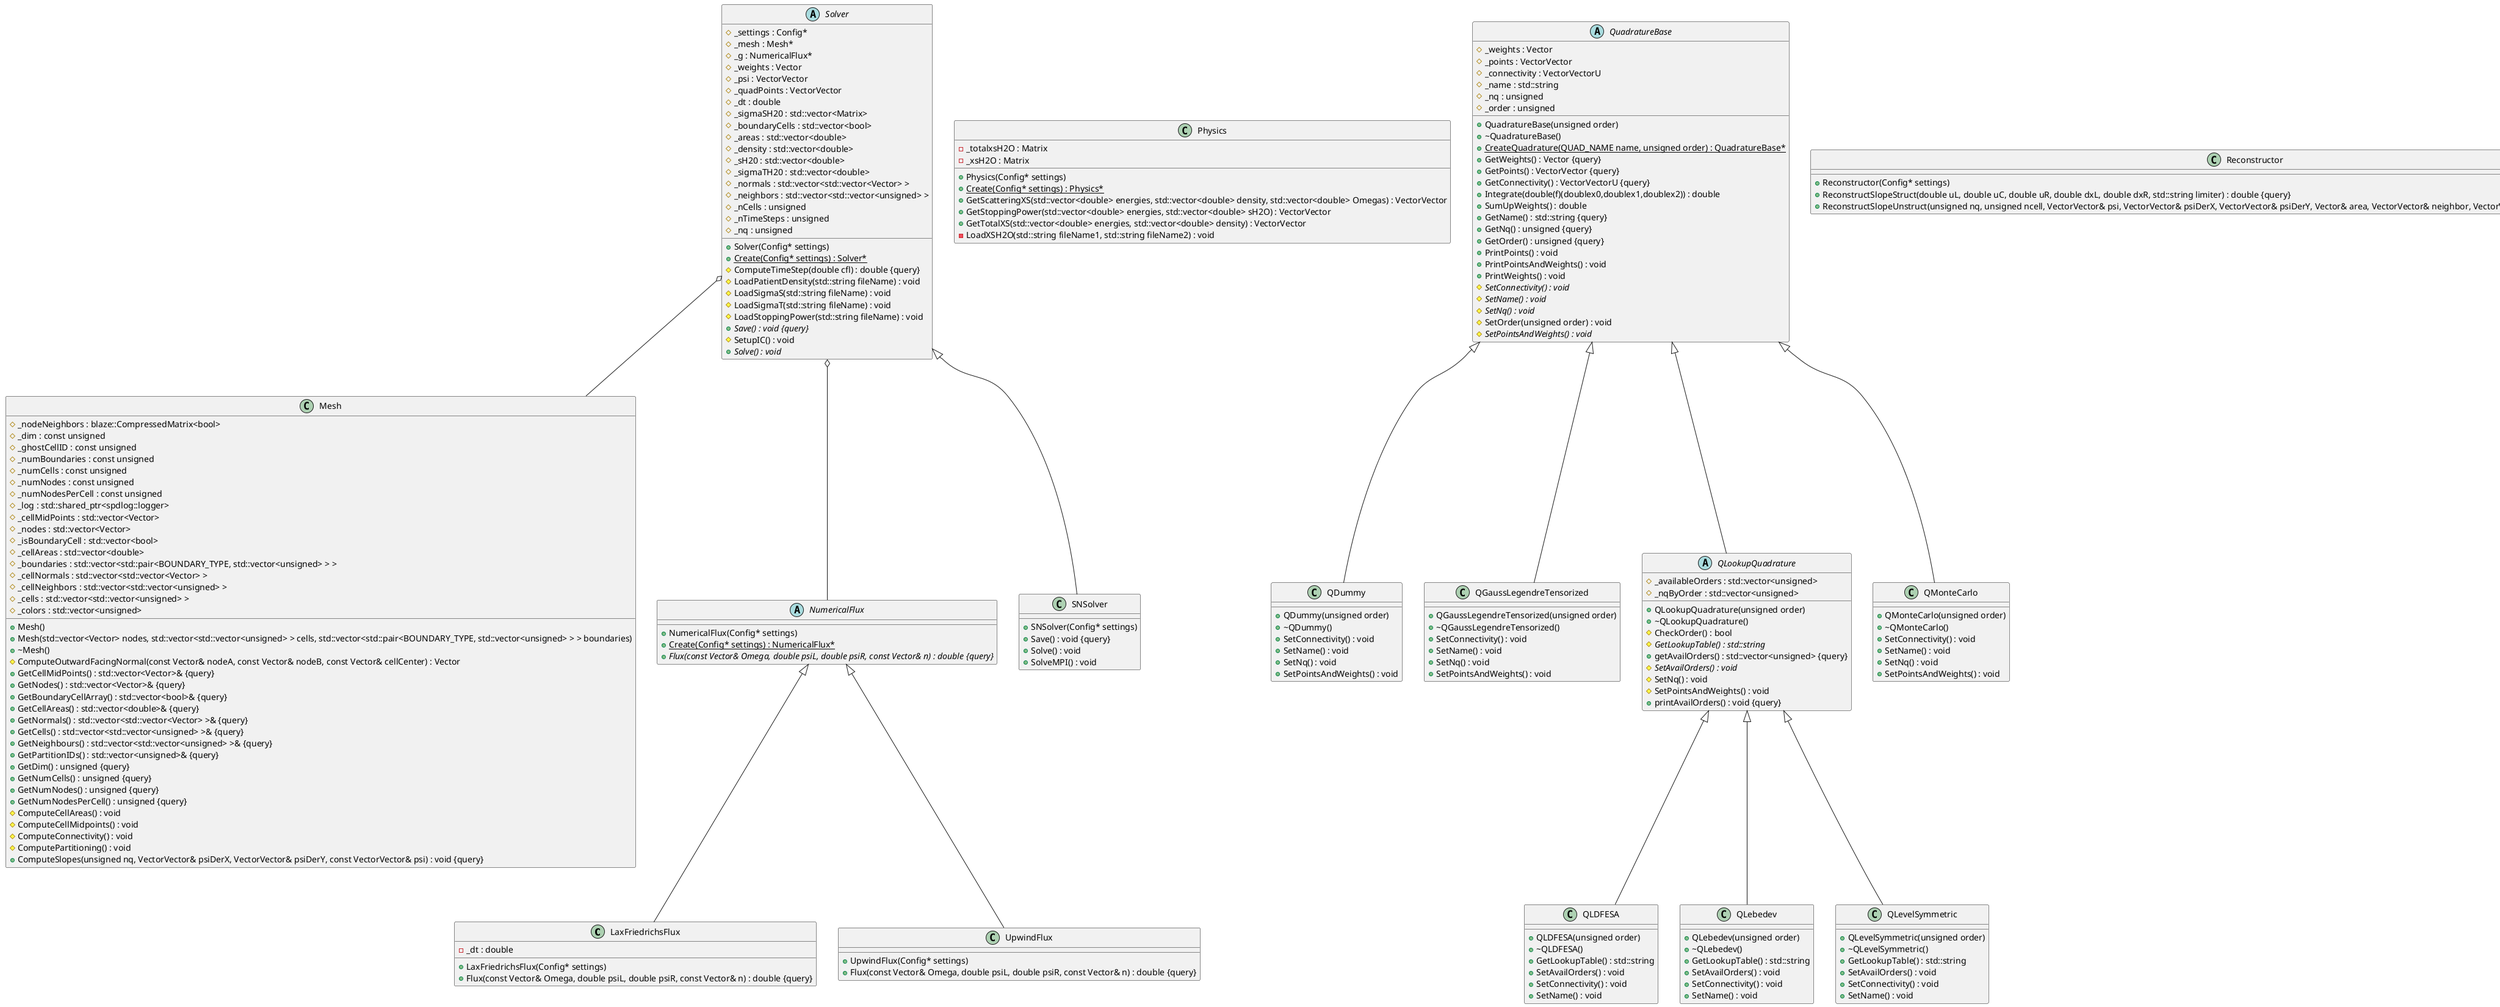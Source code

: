 @startuml





/' Objects '/

class LaxFriedrichsFlux {
	+LaxFriedrichsFlux(Config* settings)
	+Flux(const Vector& Omega, double psiL, double psiR, const Vector& n) : double {query}
	-_dt : double
}


class Mesh {
	+Mesh()
	+Mesh(std::vector<Vector> nodes, std::vector<std::vector<unsigned> > cells, std::vector<std::pair<BOUNDARY_TYPE, std::vector<unsigned> > > boundaries)
	+~Mesh()
	#ComputeOutwardFacingNormal(const Vector& nodeA, const Vector& nodeB, const Vector& cellCenter) : Vector
	#_nodeNeighbors : blaze::CompressedMatrix<bool>
	#_dim : const unsigned
	#_ghostCellID : const unsigned
	#_numBoundaries : const unsigned
	#_numCells : const unsigned
	#_numNodes : const unsigned
	#_numNodesPerCell : const unsigned
	#_log : std::shared_ptr<spdlog::logger>
	#_cellMidPoints : std::vector<Vector>
	#_nodes : std::vector<Vector>
	+GetCellMidPoints() : std::vector<Vector>& {query}
	+GetNodes() : std::vector<Vector>& {query}
	#_isBoundaryCell : std::vector<bool>
	+GetBoundaryCellArray() : std::vector<bool>& {query}
	#_cellAreas : std::vector<double>
	+GetCellAreas() : std::vector<double>& {query}
	#_boundaries : std::vector<std::pair<BOUNDARY_TYPE, std::vector<unsigned> > >
	#_cellNormals : std::vector<std::vector<Vector> >
	+GetNormals() : std::vector<std::vector<Vector> >& {query}
	#_cellNeighbors : std::vector<std::vector<unsigned> >
	#_cells : std::vector<std::vector<unsigned> >
	+GetCells() : std::vector<std::vector<unsigned> >& {query}
	+GetNeighbours() : std::vector<std::vector<unsigned> >& {query}
	#_colors : std::vector<unsigned>
	+GetPartitionIDs() : std::vector<unsigned>& {query}
	+GetDim() : unsigned {query}
	+GetNumCells() : unsigned {query}
	+GetNumNodes() : unsigned {query}
	+GetNumNodesPerCell() : unsigned {query}
	#ComputeCellAreas() : void
	#ComputeCellMidpoints() : void
	#ComputeConnectivity() : void
	#ComputePartitioning() : void
	+ComputeSlopes(unsigned nq, VectorVector& psiDerX, VectorVector& psiDerY, const VectorVector& psi) : void {query}
}


abstract class NumericalFlux {
	+NumericalFlux(Config* settings)
	+{static} Create(Config* settings) : NumericalFlux*
	+{abstract} Flux(const Vector& Omega, double psiL, double psiR, const Vector& n) : double {query}
}


class Physics {
	+Physics(Config* settings)
	-_totalxsH2O : Matrix
	-_xsH2O : Matrix
	+{static} Create(Config* settings) : Physics*
	+GetScatteringXS(std::vector<double> energies, std::vector<double> density, std::vector<double> Omegas) : VectorVector
	+GetStoppingPower(std::vector<double> energies, std::vector<double> sH2O) : VectorVector
	+GetTotalXS(std::vector<double> energies, std::vector<double> density) : VectorVector
	-LoadXSH2O(std::string fileName1, std::string fileName2) : void
}


class QDummy {
	+QDummy(unsigned order)
	+~QDummy()
	+SetConnectivity() : void
	+SetName() : void
	+SetNq() : void
	+SetPointsAndWeights() : void
}


class QGaussLegendreTensorized {
	+QGaussLegendreTensorized(unsigned order)
	+~QGaussLegendreTensorized()
	+SetConnectivity() : void
	+SetName() : void
	+SetNq() : void
	+SetPointsAndWeights() : void
}


class QLDFESA {
	+QLDFESA(unsigned order)
	+~QLDFESA()
	+GetLookupTable() : std::string
	+SetAvailOrders() : void
	+SetConnectivity() : void
	+SetName() : void
}


class QLebedev {
	+QLebedev(unsigned order)
	+~QLebedev()
	+GetLookupTable() : std::string
	+SetAvailOrders() : void
	+SetConnectivity() : void
	+SetName() : void
}


class QLevelSymmetric {
	+QLevelSymmetric(unsigned order)
	+~QLevelSymmetric()
	+GetLookupTable() : std::string
	+SetAvailOrders() : void
	+SetConnectivity() : void
	+SetName() : void
}


abstract class QLookupQuadrature {
	+QLookupQuadrature(unsigned order)
	+~QLookupQuadrature()
	#CheckOrder() : bool
	#{abstract} GetLookupTable() : std::string
	#_availableOrders : std::vector<unsigned>
	#_nqByOrder : std::vector<unsigned>
	+getAvailOrders() : std::vector<unsigned> {query}
	#{abstract} SetAvailOrders() : void
	#SetNq() : void
	#SetPointsAndWeights() : void
	+printAvailOrders() : void {query}
}


class QMonteCarlo {
	+QMonteCarlo(unsigned order)
	+~QMonteCarlo()
	+SetConnectivity() : void
	+SetName() : void
	+SetNq() : void
	+SetPointsAndWeights() : void
}


abstract class QuadratureBase {
	+QuadratureBase(unsigned order)
	+~QuadratureBase()
	+{static} CreateQuadrature(QUAD_NAME name, unsigned order) : QuadratureBase*
	+GetWeights() : Vector {query}
	#_weights : Vector
	+GetPoints() : VectorVector {query}
	#_points : VectorVector
	+GetConnectivity() : VectorVectorU {query}
	#_connectivity : VectorVectorU
	+Integrate(double(f)(doublex0,doublex1,doublex2)) : double
	+SumUpWeights() : double
	+GetName() : std::string {query}
	#_name : std::string
	+GetNq() : unsigned {query}
	+GetOrder() : unsigned {query}
	#_nq : unsigned
	#_order : unsigned
	+PrintPoints() : void
	+PrintPointsAndWeights() : void
	+PrintWeights() : void
	#{abstract} SetConnectivity() : void
	#{abstract} SetName() : void
	#{abstract} SetNq() : void
	#SetOrder(unsigned order) : void
	#{abstract} SetPointsAndWeights() : void
}


class Reconstructor {
	+Reconstructor(Config* settings)
	+ReconstructSlopeStruct(double uL, double uC, double uR, double dxL, double dxR, std::string limiter) : double {query}
	+ReconstructSlopeUnstruct(unsigned nq, unsigned ncell, VectorVector& psi, VectorVector& psiDerX, VectorVector& psiDerY, Vector& area, VectorVector& neighbor, VectorVector& nx, VectorVector& ny) : void {query}
}


class SNSolver {
	+SNSolver(Config* settings)
	+Save() : void {query}
	+Solve() : void
	+SolveMPI() : void
}


abstract class Solver {
	+Solver(Config* settings)
	#_settings : Config*
	#_mesh : Mesh*
	#_g : NumericalFlux*
	+{static} Create(Config* settings) : Solver*
	#_weights : Vector
	#_psi : VectorVector
	#_quadPoints : VectorVector
	#ComputeTimeStep(double cfl) : double {query}
	#_dt : double
	#_sigmaSH20 : std::vector<Matrix>
	#_boundaryCells : std::vector<bool>
	#_areas : std::vector<double>
	#_density : std::vector<double>
	#_sH20 : std::vector<double>
	#_sigmaTH20 : std::vector<double>
	#_normals : std::vector<std::vector<Vector> >
	#_neighbors : std::vector<std::vector<unsigned> >
	#_nCells : unsigned
	#_nTimeSteps : unsigned
	#_nq : unsigned
	#LoadPatientDensity(std::string fileName) : void
	#LoadSigmaS(std::string fileName) : void
	#LoadSigmaT(std::string fileName) : void
	#LoadStoppingPower(std::string fileName) : void
	+{abstract} Save() : void {query}
	#SetupIC() : void
	+{abstract} Solve() : void
}


class UpwindFlux {
	+UpwindFlux(Config* settings)
	+Flux(const Vector& Omega, double psiL, double psiR, const Vector& n) : double {query}
}





/' Inheritance relationships '/

NumericalFlux <|-- LaxFriedrichsFlux


NumericalFlux <|-- UpwindFlux


QLookupQuadrature <|-- QLDFESA


QLookupQuadrature <|-- QLebedev


QLookupQuadrature <|-- QLevelSymmetric


QuadratureBase <|-- QDummy


QuadratureBase <|-- QGaussLegendreTensorized


QuadratureBase <|-- QLookupQuadrature


QuadratureBase <|-- QMonteCarlo


Solver <|-- SNSolver





/' Aggregation relationships '/

Solver o-- Mesh


Solver o-- NumericalFlux





@enduml
